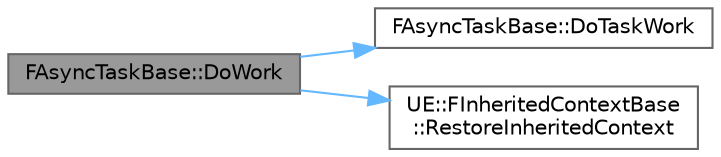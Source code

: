 digraph "FAsyncTaskBase::DoWork"
{
 // INTERACTIVE_SVG=YES
 // LATEX_PDF_SIZE
  bgcolor="transparent";
  edge [fontname=Helvetica,fontsize=10,labelfontname=Helvetica,labelfontsize=10];
  node [fontname=Helvetica,fontsize=10,shape=box,height=0.2,width=0.4];
  rankdir="LR";
  Node1 [id="Node000001",label="FAsyncTaskBase::DoWork",height=0.2,width=0.4,color="gray40", fillcolor="grey60", style="filled", fontcolor="black",tooltip="Tells the user job to do the work, sometimes called synchronously, sometimes from the thread pool."];
  Node1 -> Node2 [id="edge1_Node000001_Node000002",color="steelblue1",style="solid",tooltip=" "];
  Node2 [id="Node000002",label="FAsyncTaskBase::DoTaskWork",height=0.2,width=0.4,color="grey40", fillcolor="white", style="filled",URL="$dd/d1f/classFAsyncTaskBase.html#a7d8068c5e74cec1ab9ae93a3a2c8201b",tooltip="Perform task's work."];
  Node1 -> Node3 [id="edge2_Node000001_Node000003",color="steelblue1",style="solid",tooltip=" "];
  Node3 [id="Node000003",label="UE::FInheritedContextBase\l::RestoreInheritedContext",height=0.2,width=0.4,color="grey40", fillcolor="white", style="filled",URL="$dc/d16/classUE_1_1FInheritedContextBase.html#a2e7f2280ea5c42a8a09965cdbdaa90c2",tooltip=" "];
}
